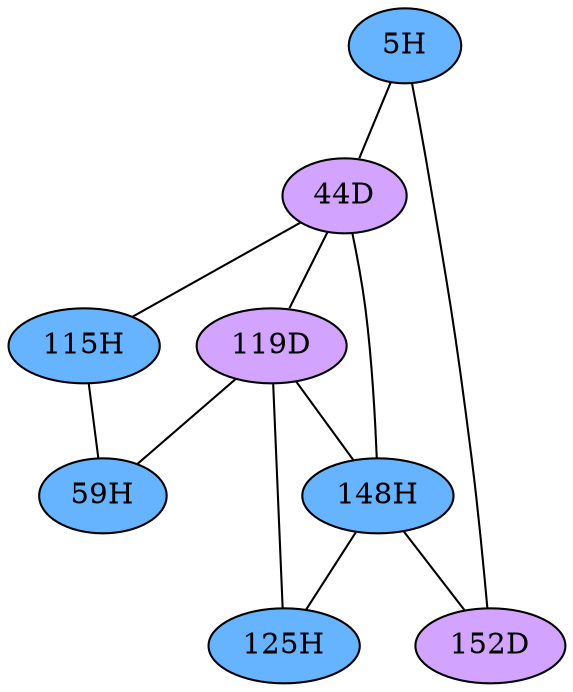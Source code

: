 // The Round Table
graph {
	"5H" [fillcolor="#66B3FF" style=radial]
	"44D" [fillcolor="#D3A4FF" style=radial]
	"5H" -- "44D" [penwidth=1]
	"5H" [fillcolor="#66B3FF" style=radial]
	"152D" [fillcolor="#D3A4FF" style=radial]
	"5H" -- "152D" [penwidth=1]
	"44D" [fillcolor="#D3A4FF" style=radial]
	"148H" [fillcolor="#66B3FF" style=radial]
	"44D" -- "148H" [penwidth=1]
	"44D" [fillcolor="#D3A4FF" style=radial]
	"115H" [fillcolor="#66B3FF" style=radial]
	"44D" -- "115H" [penwidth=1]
	"44D" [fillcolor="#D3A4FF" style=radial]
	"119D" [fillcolor="#D3A4FF" style=radial]
	"44D" -- "119D" [penwidth=1]
	"115H" [fillcolor="#66B3FF" style=radial]
	"59H" [fillcolor="#66B3FF" style=radial]
	"115H" -- "59H" [penwidth=1]
	"119D" [fillcolor="#D3A4FF" style=radial]
	"148H" [fillcolor="#66B3FF" style=radial]
	"119D" -- "148H" [penwidth=1]
	"119D" [fillcolor="#D3A4FF" style=radial]
	"59H" [fillcolor="#66B3FF" style=radial]
	"119D" -- "59H" [penwidth=1]
	"119D" [fillcolor="#D3A4FF" style=radial]
	"125H" [fillcolor="#66B3FF" style=radial]
	"119D" -- "125H" [penwidth=1]
	"148H" [fillcolor="#66B3FF" style=radial]
	"125H" [fillcolor="#66B3FF" style=radial]
	"148H" -- "125H" [penwidth=1]
	"148H" [fillcolor="#66B3FF" style=radial]
	"152D" [fillcolor="#D3A4FF" style=radial]
	"148H" -- "152D" [penwidth=1]
}
